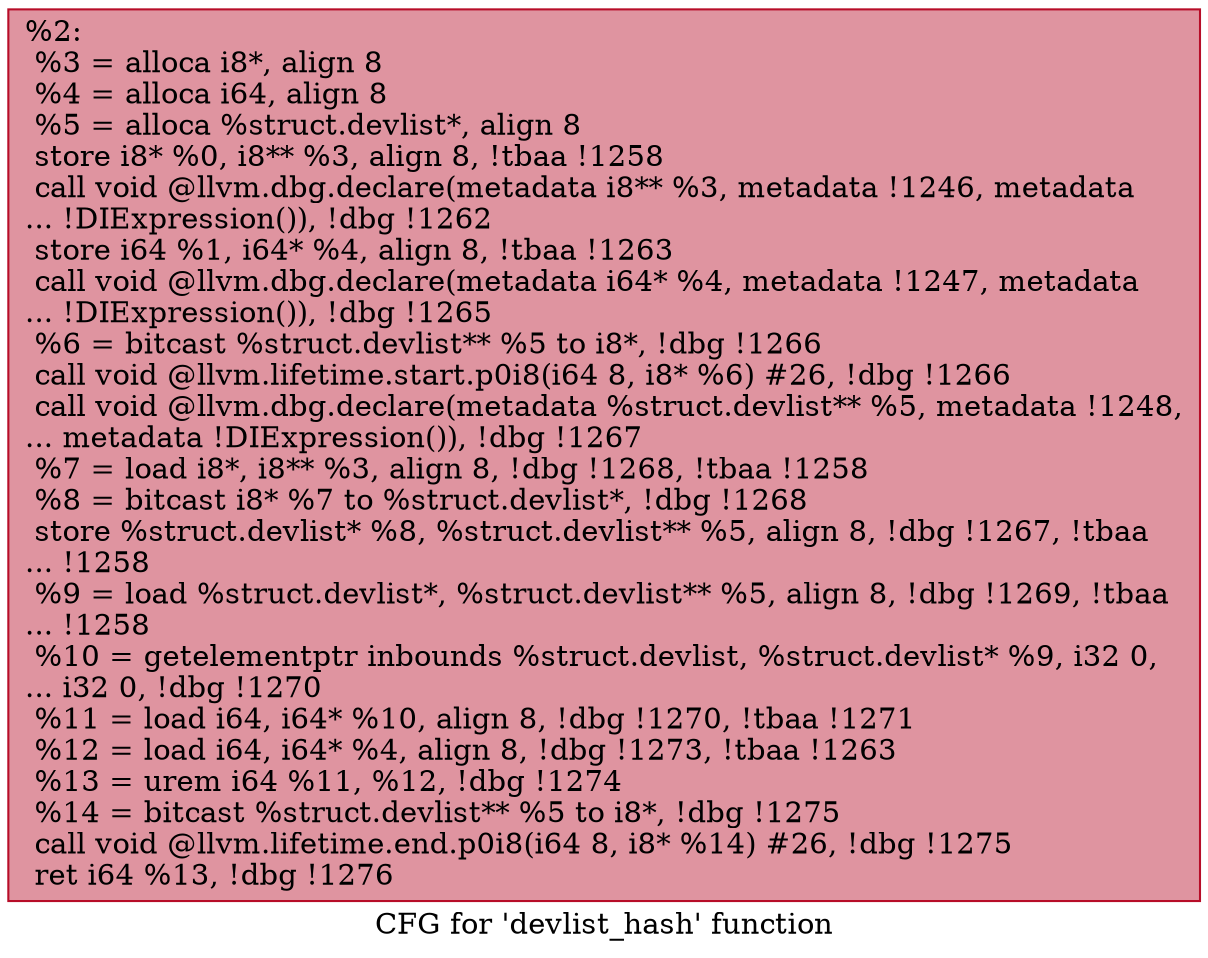 digraph "CFG for 'devlist_hash' function" {
	label="CFG for 'devlist_hash' function";

	Node0x1121aa0 [shape=record,color="#b70d28ff", style=filled, fillcolor="#b70d2870",label="{%2:\l  %3 = alloca i8*, align 8\l  %4 = alloca i64, align 8\l  %5 = alloca %struct.devlist*, align 8\l  store i8* %0, i8** %3, align 8, !tbaa !1258\l  call void @llvm.dbg.declare(metadata i8** %3, metadata !1246, metadata\l... !DIExpression()), !dbg !1262\l  store i64 %1, i64* %4, align 8, !tbaa !1263\l  call void @llvm.dbg.declare(metadata i64* %4, metadata !1247, metadata\l... !DIExpression()), !dbg !1265\l  %6 = bitcast %struct.devlist** %5 to i8*, !dbg !1266\l  call void @llvm.lifetime.start.p0i8(i64 8, i8* %6) #26, !dbg !1266\l  call void @llvm.dbg.declare(metadata %struct.devlist** %5, metadata !1248,\l... metadata !DIExpression()), !dbg !1267\l  %7 = load i8*, i8** %3, align 8, !dbg !1268, !tbaa !1258\l  %8 = bitcast i8* %7 to %struct.devlist*, !dbg !1268\l  store %struct.devlist* %8, %struct.devlist** %5, align 8, !dbg !1267, !tbaa\l... !1258\l  %9 = load %struct.devlist*, %struct.devlist** %5, align 8, !dbg !1269, !tbaa\l... !1258\l  %10 = getelementptr inbounds %struct.devlist, %struct.devlist* %9, i32 0,\l... i32 0, !dbg !1270\l  %11 = load i64, i64* %10, align 8, !dbg !1270, !tbaa !1271\l  %12 = load i64, i64* %4, align 8, !dbg !1273, !tbaa !1263\l  %13 = urem i64 %11, %12, !dbg !1274\l  %14 = bitcast %struct.devlist** %5 to i8*, !dbg !1275\l  call void @llvm.lifetime.end.p0i8(i64 8, i8* %14) #26, !dbg !1275\l  ret i64 %13, !dbg !1276\l}"];
}
